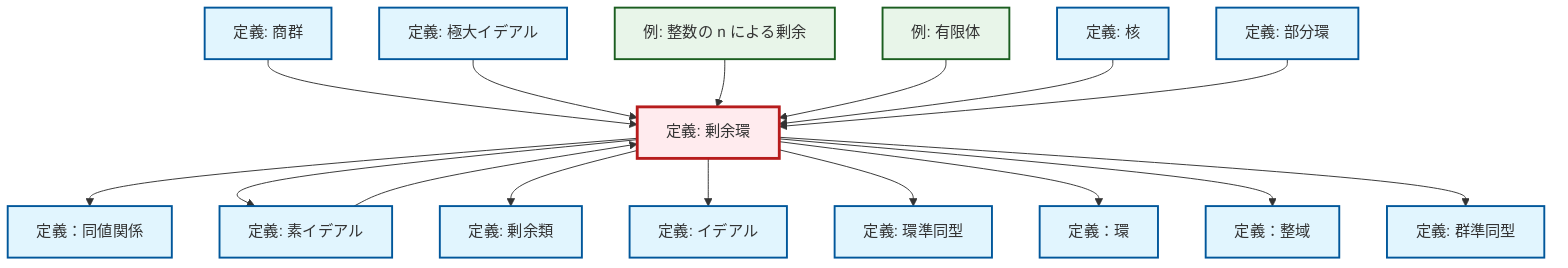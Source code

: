 graph TD
    classDef definition fill:#e1f5fe,stroke:#01579b,stroke-width:2px
    classDef theorem fill:#f3e5f5,stroke:#4a148c,stroke-width:2px
    classDef axiom fill:#fff3e0,stroke:#e65100,stroke-width:2px
    classDef example fill:#e8f5e9,stroke:#1b5e20,stroke-width:2px
    classDef current fill:#ffebee,stroke:#b71c1c,stroke-width:3px
    def-ring-homomorphism["定義: 環準同型"]:::definition
    def-coset["定義: 剰余類"]:::definition
    ex-quotient-integers-mod-n["例: 整数の n による剰余"]:::example
    def-subring["定義: 部分環"]:::definition
    def-kernel["定義: 核"]:::definition
    def-prime-ideal["定義: 素イデアル"]:::definition
    def-quotient-group["定義: 商群"]:::definition
    def-ideal["定義: イデアル"]:::definition
    ex-finite-field["例: 有限体"]:::example
    def-integral-domain["定義：整域"]:::definition
    def-equivalence-relation["定義：同値関係"]:::definition
    def-ring["定義：環"]:::definition
    def-maximal-ideal["定義: 極大イデアル"]:::definition
    def-quotient-ring["定義: 剰余環"]:::definition
    def-homomorphism["定義: 群準同型"]:::definition
    def-quotient-group --> def-quotient-ring
    def-quotient-ring --> def-equivalence-relation
    def-quotient-ring --> def-prime-ideal
    def-maximal-ideal --> def-quotient-ring
    ex-quotient-integers-mod-n --> def-quotient-ring
    ex-finite-field --> def-quotient-ring
    def-quotient-ring --> def-coset
    def-quotient-ring --> def-ideal
    def-kernel --> def-quotient-ring
    def-prime-ideal --> def-quotient-ring
    def-subring --> def-quotient-ring
    def-quotient-ring --> def-ring-homomorphism
    def-quotient-ring --> def-ring
    def-quotient-ring --> def-integral-domain
    def-quotient-ring --> def-homomorphism
    class def-quotient-ring current